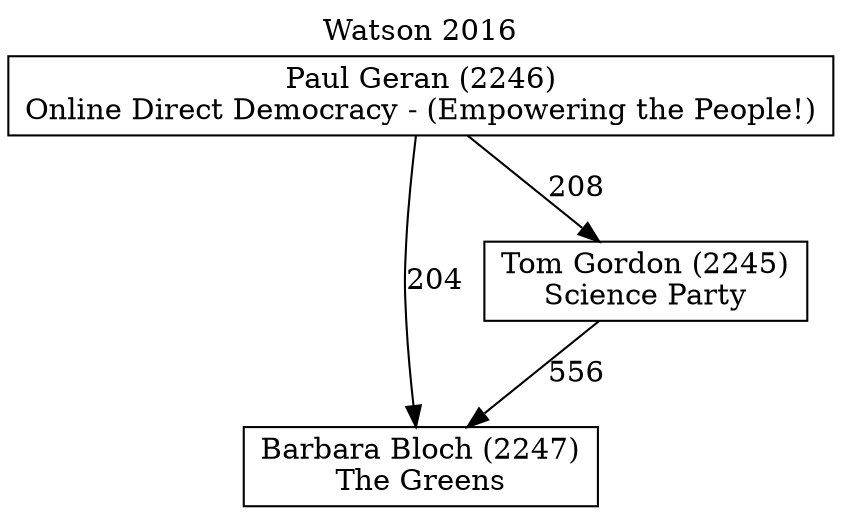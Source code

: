 // House preference flow
digraph "Barbara Bloch (2247)_Watson_2016" {
	graph [label="Watson 2016" labelloc=t mclimit=10]
	node [shape=box]
	"Paul Geran (2246)" [label="Paul Geran (2246)
Online Direct Democracy - (Empowering the People!)"]
	"Barbara Bloch (2247)" [label="Barbara Bloch (2247)
The Greens"]
	"Tom Gordon (2245)" [label="Tom Gordon (2245)
Science Party"]
	"Paul Geran (2246)" -> "Tom Gordon (2245)" [label=208]
	"Paul Geran (2246)" -> "Barbara Bloch (2247)" [label=204]
	"Tom Gordon (2245)" -> "Barbara Bloch (2247)" [label=556]
}
